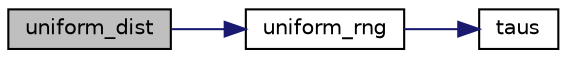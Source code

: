 digraph "uniform_dist"
{
 // LATEX_PDF_SIZE
  edge [fontname="Helvetica",fontsize="10",labelfontname="Helvetica",labelfontsize="10"];
  node [fontname="Helvetica",fontsize="10",shape=record];
  rankdir="LR";
  Node1 [label="uniform_dist",height=0.2,width=0.4,color="black", fillcolor="grey75", style="filled", fontcolor="black",tooltip=" "];
  Node1 -> Node2 [color="midnightblue",fontsize="10",style="solid",fontname="Helvetica"];
  Node2 [label="uniform_rng",height=0.2,width=0.4,color="black", fillcolor="white", style="filled",URL="$oml_8c.html#a8451bb33f8030cc168c63d60812921f4",tooltip="generates uniform random number with algo: wichman_hill / random() / Taus"];
  Node2 -> Node3 [color="midnightblue",fontsize="10",style="solid",fontname="Helvetica"];
  Node3 [label="taus",height=0.2,width=0.4,color="black", fillcolor="white", style="filled",URL="$oml_8h.html#a362f00415eaebca7255f9c4d08bd9fd6",tooltip="compute random number"];
}
